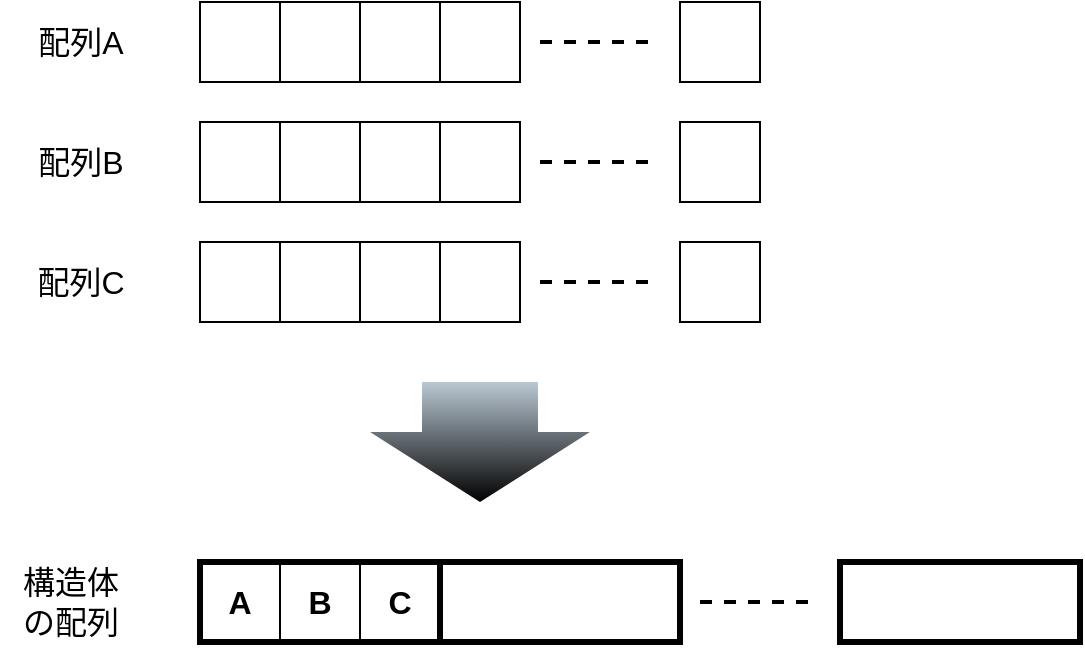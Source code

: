 <mxfile version="21.1.2" type="device">
  <diagram id="0" name="ページ1">
    <mxGraphModel dx="1418" dy="775" grid="1" gridSize="10" guides="1" tooltips="1" connect="1" arrows="1" fold="1" page="1" pageScale="1" pageWidth="827" pageHeight="1169" math="0" shadow="0">
      <root>
        <mxCell id="0" />
        <mxCell id="1" parent="0" />
        <mxCell id="3" value="" style="rounded=0;whiteSpace=wrap;html=1;" parent="1" vertex="1">
          <mxGeometry x="280" y="40" width="40" height="40" as="geometry" />
        </mxCell>
        <mxCell id="4" value="" style="rounded=0;whiteSpace=wrap;html=1;" parent="1" vertex="1">
          <mxGeometry x="240" y="40" width="40" height="40" as="geometry" />
        </mxCell>
        <mxCell id="5" value="" style="rounded=0;whiteSpace=wrap;html=1;" parent="1" vertex="1">
          <mxGeometry x="360" y="40" width="40" height="40" as="geometry" />
        </mxCell>
        <mxCell id="6" value="" style="rounded=0;whiteSpace=wrap;html=1;" parent="1" vertex="1">
          <mxGeometry x="320" y="40" width="40" height="40" as="geometry" />
        </mxCell>
        <mxCell id="7" value="" style="rounded=0;whiteSpace=wrap;html=1;" parent="1" vertex="1">
          <mxGeometry x="480" y="40" width="40" height="40" as="geometry" />
        </mxCell>
        <mxCell id="8" value="配列A" style="text;html=1;align=center;verticalAlign=middle;resizable=0;points=[];autosize=1;strokeColor=none;fillColor=none;fontSize=16;" parent="1" vertex="1">
          <mxGeometry x="145" y="45" width="70" height="30" as="geometry" />
        </mxCell>
        <mxCell id="9" value="" style="endArrow=none;dashed=1;html=1;strokeWidth=2;rounded=0;" parent="1" edge="1">
          <mxGeometry width="50" height="50" relative="1" as="geometry">
            <mxPoint x="410" y="60" as="sourcePoint" />
            <mxPoint x="470" y="60" as="targetPoint" />
          </mxGeometry>
        </mxCell>
        <mxCell id="10" value="" style="rounded=0;whiteSpace=wrap;html=1;" parent="1" vertex="1">
          <mxGeometry x="280" y="100" width="40" height="40" as="geometry" />
        </mxCell>
        <mxCell id="11" value="" style="rounded=0;whiteSpace=wrap;html=1;" parent="1" vertex="1">
          <mxGeometry x="240" y="100" width="40" height="40" as="geometry" />
        </mxCell>
        <mxCell id="12" value="" style="rounded=0;whiteSpace=wrap;html=1;" parent="1" vertex="1">
          <mxGeometry x="360" y="100" width="40" height="40" as="geometry" />
        </mxCell>
        <mxCell id="13" value="" style="rounded=0;whiteSpace=wrap;html=1;" parent="1" vertex="1">
          <mxGeometry x="320" y="100" width="40" height="40" as="geometry" />
        </mxCell>
        <mxCell id="14" value="" style="rounded=0;whiteSpace=wrap;html=1;" parent="1" vertex="1">
          <mxGeometry x="480" y="100" width="40" height="40" as="geometry" />
        </mxCell>
        <mxCell id="15" value="配列B" style="text;html=1;align=center;verticalAlign=middle;resizable=0;points=[];autosize=1;strokeColor=none;fillColor=none;fontSize=16;" parent="1" vertex="1">
          <mxGeometry x="145" y="105" width="70" height="30" as="geometry" />
        </mxCell>
        <mxCell id="16" value="" style="endArrow=none;dashed=1;html=1;strokeWidth=2;rounded=0;" parent="1" edge="1">
          <mxGeometry width="50" height="50" relative="1" as="geometry">
            <mxPoint x="410" y="120" as="sourcePoint" />
            <mxPoint x="470" y="120" as="targetPoint" />
          </mxGeometry>
        </mxCell>
        <mxCell id="17" value="" style="rounded=0;whiteSpace=wrap;html=1;" parent="1" vertex="1">
          <mxGeometry x="280" y="160" width="40" height="40" as="geometry" />
        </mxCell>
        <mxCell id="18" value="" style="rounded=0;whiteSpace=wrap;html=1;" parent="1" vertex="1">
          <mxGeometry x="240" y="160" width="40" height="40" as="geometry" />
        </mxCell>
        <mxCell id="19" value="" style="rounded=0;whiteSpace=wrap;html=1;" parent="1" vertex="1">
          <mxGeometry x="360" y="160" width="40" height="40" as="geometry" />
        </mxCell>
        <mxCell id="20" value="" style="rounded=0;whiteSpace=wrap;html=1;" parent="1" vertex="1">
          <mxGeometry x="320" y="160" width="40" height="40" as="geometry" />
        </mxCell>
        <mxCell id="21" value="" style="rounded=0;whiteSpace=wrap;html=1;" parent="1" vertex="1">
          <mxGeometry x="480" y="160" width="40" height="40" as="geometry" />
        </mxCell>
        <mxCell id="22" value="配列C" style="text;html=1;align=center;verticalAlign=middle;resizable=0;points=[];autosize=1;strokeColor=none;fillColor=none;fontSize=16;" parent="1" vertex="1">
          <mxGeometry x="145" y="165" width="70" height="30" as="geometry" />
        </mxCell>
        <mxCell id="23" value="" style="endArrow=none;dashed=1;html=1;strokeWidth=2;rounded=0;" parent="1" edge="1">
          <mxGeometry width="50" height="50" relative="1" as="geometry">
            <mxPoint x="410" y="180" as="sourcePoint" />
            <mxPoint x="470" y="180" as="targetPoint" />
          </mxGeometry>
        </mxCell>
        <mxCell id="27" value="A" style="rounded=0;whiteSpace=wrap;html=1;fontSize=16;fontStyle=1" parent="1" vertex="1">
          <mxGeometry x="240" y="320" width="40" height="40" as="geometry" />
        </mxCell>
        <mxCell id="30" value="C" style="rounded=0;whiteSpace=wrap;html=1;fontSize=16;fontStyle=1" parent="1" vertex="1">
          <mxGeometry x="320" y="320" width="40" height="40" as="geometry" />
        </mxCell>
        <mxCell id="31" value="B" style="rounded=0;whiteSpace=wrap;html=1;fontSize=16;fontStyle=1" parent="1" vertex="1">
          <mxGeometry x="280" y="320" width="40" height="40" as="geometry" />
        </mxCell>
        <mxCell id="26" value="" style="rounded=0;whiteSpace=wrap;html=1;fillColor=none;strokeWidth=3;" parent="1" vertex="1">
          <mxGeometry x="240" y="320" width="120" height="40" as="geometry" />
        </mxCell>
        <mxCell id="33" value="" style="rounded=0;whiteSpace=wrap;html=1;strokeWidth=3;" parent="1" vertex="1">
          <mxGeometry x="360" y="320" width="120" height="40" as="geometry" />
        </mxCell>
        <mxCell id="34" value="" style="rounded=0;whiteSpace=wrap;html=1;strokeWidth=3;" parent="1" vertex="1">
          <mxGeometry x="560" y="320" width="120" height="40" as="geometry" />
        </mxCell>
        <mxCell id="35" value="" style="endArrow=none;dashed=1;html=1;strokeWidth=2;rounded=0;" parent="1" edge="1">
          <mxGeometry width="50" height="50" relative="1" as="geometry">
            <mxPoint x="490" y="340" as="sourcePoint" />
            <mxPoint x="550" y="340" as="targetPoint" />
          </mxGeometry>
        </mxCell>
        <mxCell id="36" value="構造体&lt;br&gt;の配列" style="text;html=1;align=center;verticalAlign=middle;resizable=0;points=[];autosize=1;strokeColor=none;fillColor=none;fontSize=16;" parent="1" vertex="1">
          <mxGeometry x="140" y="315" width="70" height="50" as="geometry" />
        </mxCell>
        <mxCell id="37" value="" style="shape=singleArrow;direction=south;whiteSpace=wrap;html=1;arrowWidth=0.527;arrowSize=0.583;fillColor=#bac8d3;strokeColor=none;gradientColor=default;gradientDirection=east;" parent="1" vertex="1">
          <mxGeometry x="325" y="230" width="110" height="60" as="geometry" />
        </mxCell>
      </root>
    </mxGraphModel>
  </diagram>
</mxfile>
